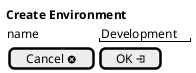 @startuml

salt
{
  **Create Environment**
  {
      name | "Development"
      [ Cancel <&circle-x>] | [ OK <&account-login> ]
  }
}

@enduml
